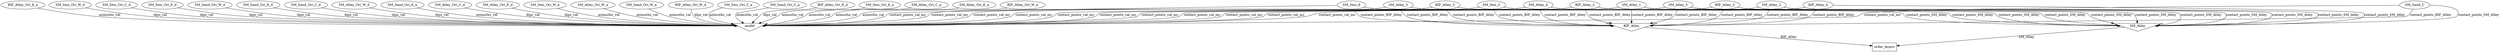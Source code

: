 digraph G {
SM_Atley_Ori_C_a;
SM_Atley_Ori_E_a;
BIF_Atley_Ori_W_a;
BIF_Atley [shape=invtriangle];
SM_Seis_E;
SM_Seis_E -> BIF_Atley  [label=contact_points_BIF_Atley];
SM_Atley_3;
SM_Atley_3 -> BIF_Atley  [label=contact_points_BIF_Atley];
SM_Atley_1;
SM_Atley_1 -> BIF_Atley  [label=contact_points_BIF_Atley];
SM_Atley_4;
SM_Atley_4 -> BIF_Atley  [label=contact_points_BIF_Atley];
BIF_Atley_5;
BIF_Atley_5 -> BIF_Atley  [label=contact_points_BIF_Atley];
BIF_Atley_2;
BIF_Atley_2 -> BIF_Atley  [label=contact_points_BIF_Atley];
SM_Atley_5;
SM_Atley_5 -> BIF_Atley  [label=contact_points_BIF_Atley];
SM_Seis_C;
SM_Seis_C -> BIF_Atley  [label=contact_points_BIF_Atley];
BIF_Atley_3;
BIF_Atley_3 -> BIF_Atley  [label=contact_points_BIF_Atley];
SM_Atley_2;
SM_Atley_2 -> BIF_Atley  [label=contact_points_BIF_Atley];
BIF_Atley_4;
BIF_Atley_4 -> BIF_Atley  [label=contact_points_BIF_Atley];
SM_Sand_C;
SM_Sand_C -> BIF_Atley  [label=contact_points_BIF_Atley];
BIF_Atley_Ori_E_a;
SM_Seis_Ori_W_d;
SM_Seis_Ori_C_d;
SM_Seis_Ori_E_d;
SM_Sand_Ori_W_d;
SM_Atley [shape=invtriangle];
SM_Seis_E -> SM_Atley  [label=contact_points_SM_Atley];
SM_Atley_3 -> SM_Atley  [label=contact_points_SM_Atley];
SM_Atley_1 -> SM_Atley  [label=contact_points_SM_Atley];
SM_Atley_4 -> SM_Atley  [label=contact_points_SM_Atley];
BIF_Atley_5 -> SM_Atley  [label=contact_points_SM_Atley];
BIF_Atley_2 -> SM_Atley  [label=contact_points_SM_Atley];
SM_Atley_5 -> SM_Atley  [label=contact_points_SM_Atley];
SM_Seis_C -> SM_Atley  [label=contact_points_SM_Atley];
BIF_Atley_3 -> SM_Atley  [label=contact_points_SM_Atley];
SM_Atley_2 -> SM_Atley  [label=contact_points_SM_Atley];
BIF_Atley_4 -> SM_Atley  [label=contact_points_SM_Atley];
SM_Sand_C -> SM_Atley  [label=contact_points_SM_Atley];
SM_Sand_Ori_E_d;
SM_Sand_Ori_C_d;
SM_Atley_Ori_W_d;
SM_Sand_Ori_E_a;
SM_Atley_Ori_C_d;
SM_Atley_Ori_E_d;
SM_Seis_Ori_W_a;
SM_Atley_Ori_W_a;
SM_Sand_Ori_W_a;
BIF_Atley_Ori_W_d;
SM_Seis_Ori_C_a;
SM_Sand_Ori_C_a;
BIF_Atley_Ori_E_d;
order_layers [shape=box];
BIF_Atley -> order_layers  [label=BIF_Atley];
SM_Atley -> order_layers  [label=SM_Atley];
SM_Seis_Ori_E_a;
model [shape=invtriangle];
SM_Atley_Ori_W_d -> model  [label=dips_val];
SM_Seis_Ori_W_d -> model  [label=dips_val];
SM_Atley_Ori_C_d -> model  [label=dips_val];
SM_Seis_Ori_C_d -> model  [label=dips_val];
SM_Seis_Ori_E_d -> model  [label=dips_val];
SM_Sand_Ori_W_d -> model  [label=dips_val];
BIF_Atley_Ori_E_d -> model  [label=dips_val];
SM_Atley_Ori_E_d -> model  [label=dips_val];
SM_Sand_Ori_E_d -> model  [label=dips_val];
SM_Sand_Ori_C_d -> model  [label=dips_val];
BIF_Atley_Ori_W_d -> model  [label=dips_val];
SM_Seis_E -> model  [label=contact_points_val_mc];
SM_Atley_3 -> model  [label=contact_points_val_mc];
SM_Atley_1 -> model  [label=contact_points_val_mc];
SM_Atley_4 -> model  [label=contact_points_val_mc];
BIF_Atley_5 -> model  [label=contact_points_val_mc];
BIF_Atley_2 -> model  [label=contact_points_val_mc];
SM_Atley_5 -> model  [label=contact_points_val_mc];
SM_Seis_C -> model  [label=contact_points_val_mc];
BIF_Atley_3 -> model  [label=contact_points_val_mc];
SM_Atley_2 -> model  [label=contact_points_val_mc];
BIF_Atley_4 -> model  [label=contact_points_val_mc];
SM_Sand_C -> model  [label=contact_points_val_mc];
SM_Sand_Ori_C_a -> model  [label=azimuths_val];
SM_Atley_Ori_C_a -> model  [label=azimuths_val];
SM_Sand_Ori_E_a -> model  [label=azimuths_val];
SM_Seis_Ori_E_a -> model  [label=azimuths_val];
BIF_Atley_Ori_E_a -> model  [label=azimuths_val];
SM_Atley_Ori_E_a -> model  [label=azimuths_val];
SM_Seis_Ori_W_a -> model  [label=azimuths_val];
SM_Atley_Ori_W_a -> model  [label=azimuths_val];
BIF_Atley_Ori_W_a -> model  [label=azimuths_val];
SM_Sand_Ori_W_a -> model  [label=azimuths_val];
SM_Seis_Ori_C_a -> model  [label=azimuths_val];
}
